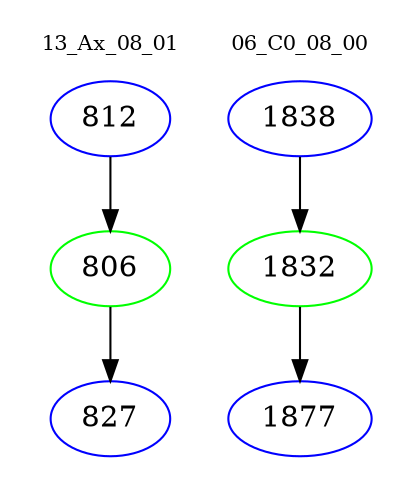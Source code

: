 digraph{
subgraph cluster_0 {
color = white
label = "13_Ax_08_01";
fontsize=10;
T0_812 [label="812", color="blue"]
T0_812 -> T0_806 [color="black"]
T0_806 [label="806", color="green"]
T0_806 -> T0_827 [color="black"]
T0_827 [label="827", color="blue"]
}
subgraph cluster_1 {
color = white
label = "06_C0_08_00";
fontsize=10;
T1_1838 [label="1838", color="blue"]
T1_1838 -> T1_1832 [color="black"]
T1_1832 [label="1832", color="green"]
T1_1832 -> T1_1877 [color="black"]
T1_1877 [label="1877", color="blue"]
}
}
